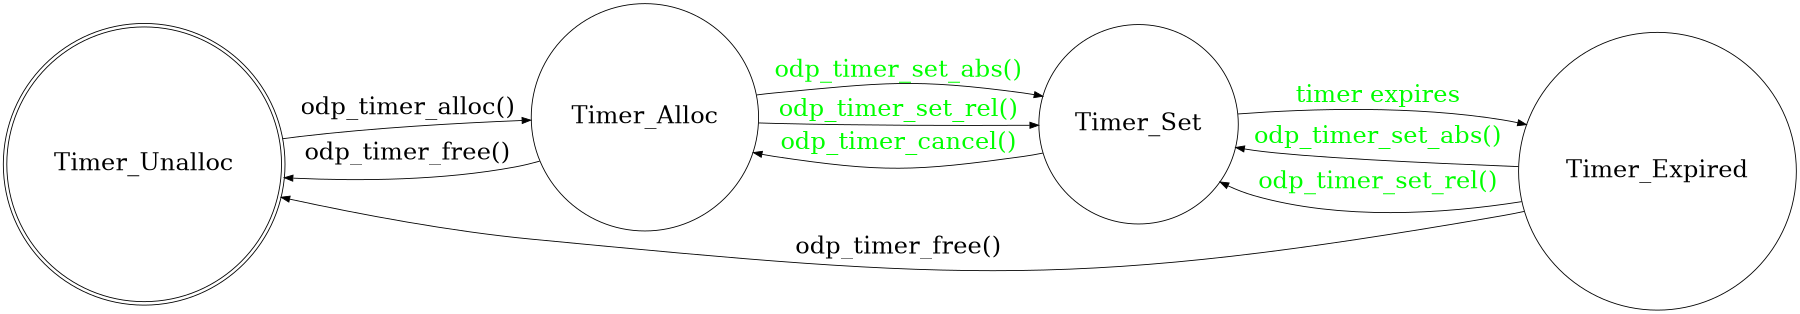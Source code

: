 digraph timer_state_machine {
	rankdir=LR;
	size="12,20";
	node [fontsize=28];
	edge [fontsize=28];
	node [shape=doublecircle]; Timer_Unalloc;
	node [shape=circle]; Timer_Alloc Timer_Set Timer_Expired
	Timer_Unalloc -> Timer_Alloc [label="odp_timer_alloc()"];
	Timer_Alloc -> Timer_Unalloc [label="odp_timer_free()"];
	Timer_Alloc -> Timer_Set [fontcolor=green,label="odp_timer_set_abs()"];
	Timer_Alloc -> Timer_Set [fontcolor=green,label="odp_timer_set_rel()"];
	Timer_Set -> Timer_Alloc [fontcolor=green,label="odp_timer_cancel()"];
	Timer_Set -> Timer_Expired [fontcolor=green,label="timer expires"];
	Timer_Expired -> Timer_Unalloc [label="odp_timer_free()"];
	Timer_Expired -> Timer_Set [fontcolor=green,
				   label="odp_timer_set_abs()"];
	Timer_Expired -> Timer_Set [fontcolor=green,
				   label="odp_timer_set_rel()"];

}
